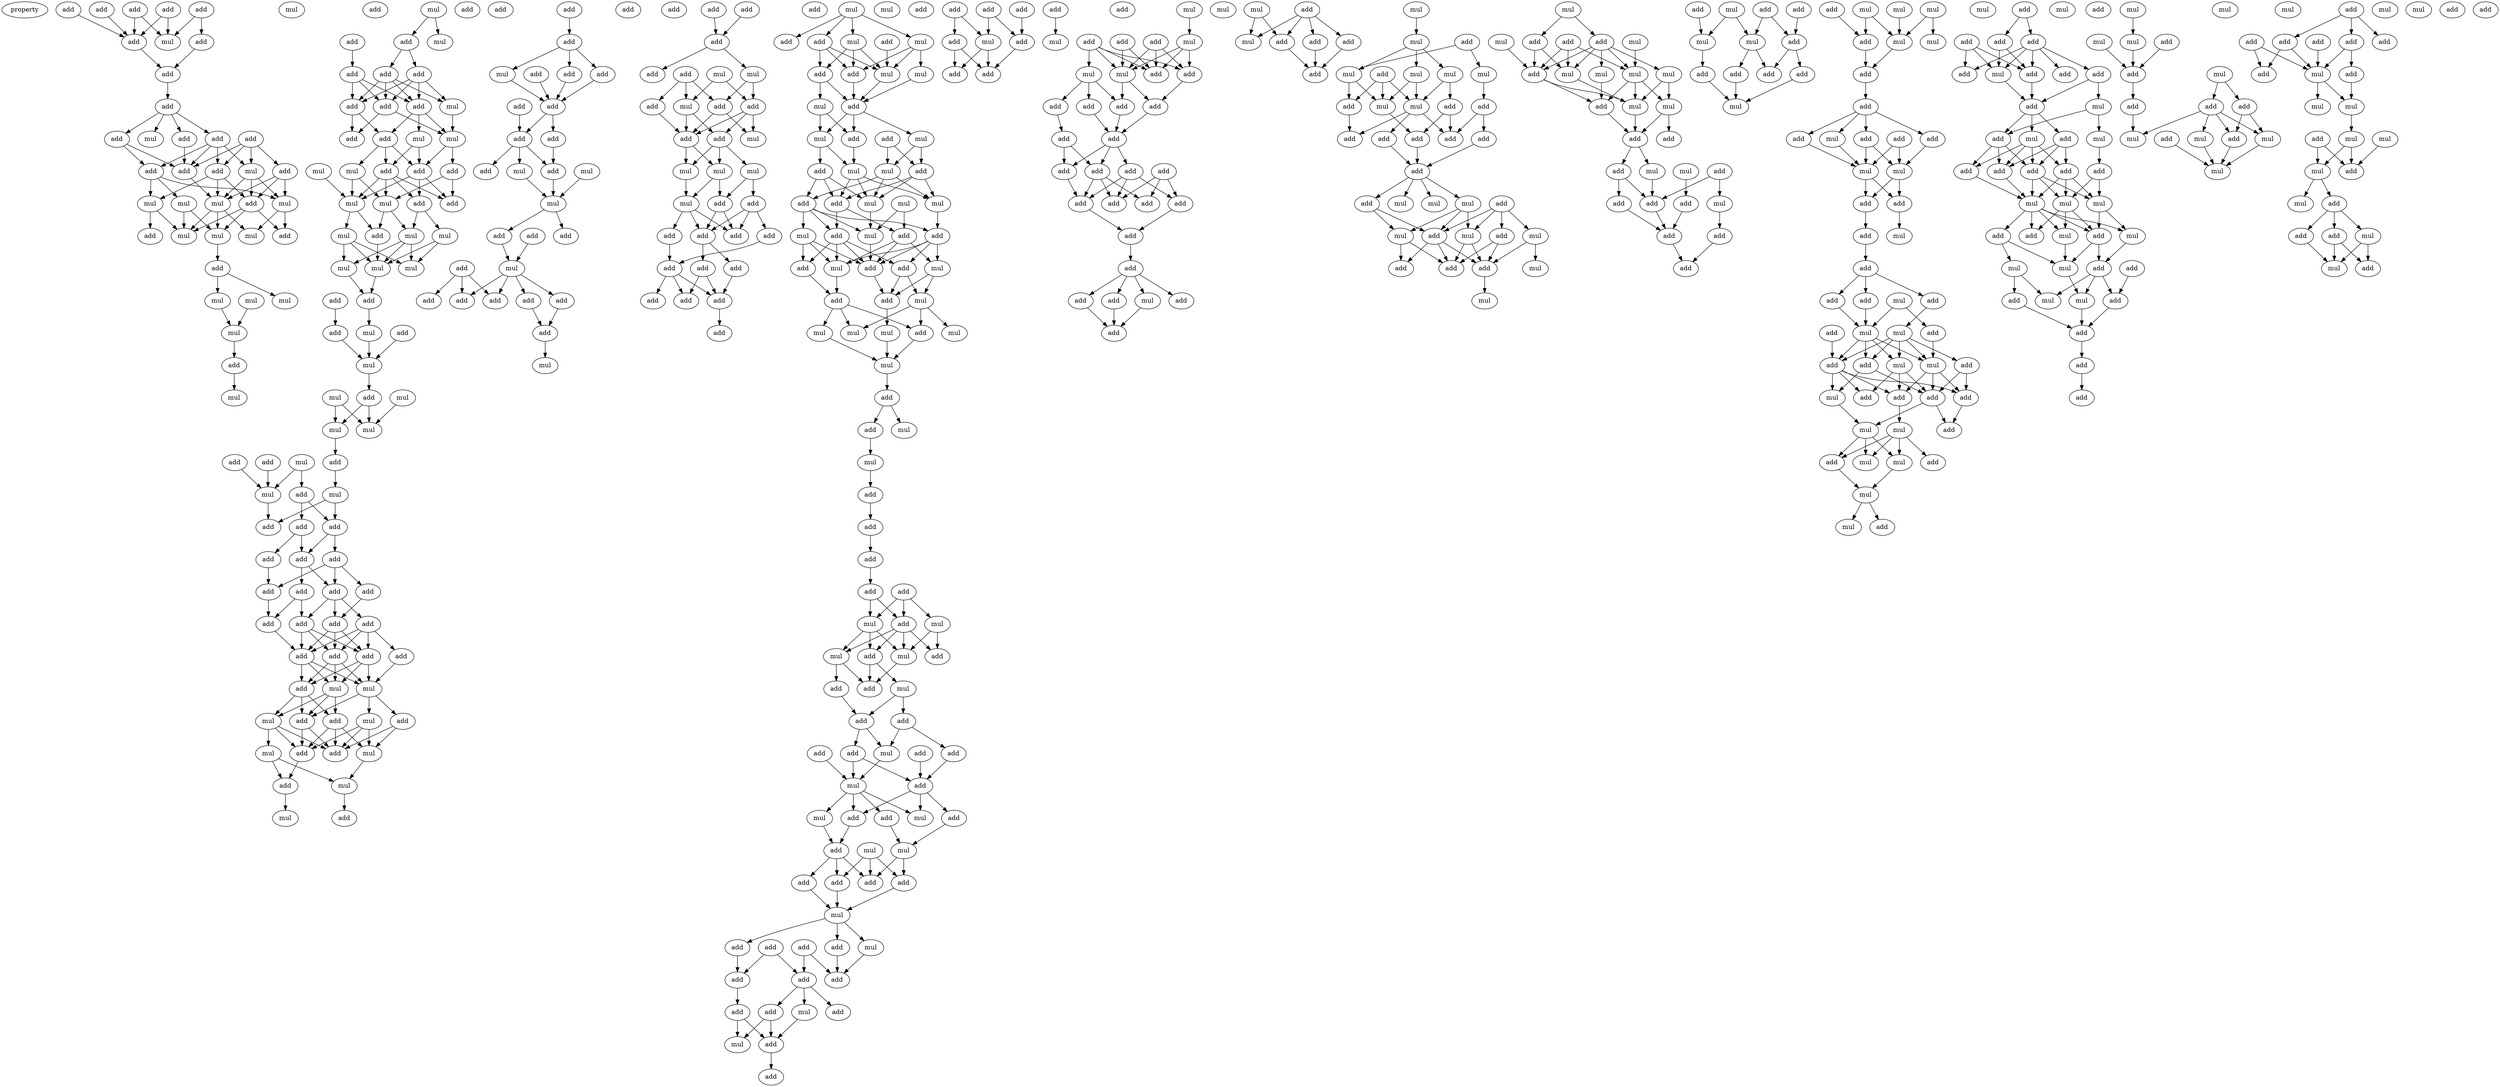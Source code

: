 digraph {
    node [fontcolor=black]
    property [mul=2,lf=1.8]
    0 [ label = add ];
    1 [ label = add ];
    2 [ label = add ];
    3 [ label = add ];
    4 [ label = add ];
    5 [ label = add ];
    6 [ label = mul ];
    7 [ label = add ];
    8 [ label = add ];
    9 [ label = add ];
    10 [ label = add ];
    11 [ label = add ];
    12 [ label = add ];
    13 [ label = mul ];
    14 [ label = add ];
    15 [ label = add ];
    16 [ label = add ];
    17 [ label = add ];
    18 [ label = add ];
    19 [ label = mul ];
    20 [ label = mul ];
    21 [ label = add ];
    22 [ label = mul ];
    23 [ label = mul ];
    24 [ label = mul ];
    25 [ label = add ];
    26 [ label = mul ];
    27 [ label = mul ];
    28 [ label = add ];
    29 [ label = mul ];
    30 [ label = add ];
    31 [ label = mul ];
    32 [ label = mul ];
    33 [ label = mul ];
    34 [ label = mul ];
    35 [ label = mul ];
    36 [ label = add ];
    37 [ label = add ];
    38 [ label = mul ];
    39 [ label = mul ];
    40 [ label = add ];
    41 [ label = mul ];
    42 [ label = add ];
    43 [ label = add ];
    44 [ label = add ];
    45 [ label = add ];
    46 [ label = add ];
    47 [ label = add ];
    48 [ label = mul ];
    49 [ label = add ];
    50 [ label = mul ];
    51 [ label = add ];
    52 [ label = mul ];
    53 [ label = add ];
    54 [ label = add ];
    55 [ label = add ];
    56 [ label = add ];
    57 [ label = mul ];
    58 [ label = mul ];
    59 [ label = mul ];
    60 [ label = add ];
    61 [ label = mul ];
    62 [ label = add ];
    63 [ label = mul ];
    64 [ label = mul ];
    65 [ label = mul ];
    66 [ label = add ];
    67 [ label = mul ];
    68 [ label = mul ];
    69 [ label = mul ];
    70 [ label = add ];
    71 [ label = add ];
    72 [ label = add ];
    73 [ label = mul ];
    74 [ label = add ];
    75 [ label = mul ];
    76 [ label = mul ];
    77 [ label = add ];
    78 [ label = mul ];
    79 [ label = mul ];
    80 [ label = mul ];
    81 [ label = add ];
    82 [ label = mul ];
    83 [ label = add ];
    84 [ label = add ];
    85 [ label = add ];
    86 [ label = mul ];
    87 [ label = mul ];
    88 [ label = add ];
    89 [ label = add ];
    90 [ label = add ];
    91 [ label = add ];
    92 [ label = add ];
    93 [ label = add ];
    94 [ label = add ];
    95 [ label = add ];
    96 [ label = add ];
    97 [ label = add ];
    98 [ label = add ];
    99 [ label = add ];
    100 [ label = add ];
    101 [ label = add ];
    102 [ label = add ];
    103 [ label = add ];
    104 [ label = add ];
    105 [ label = add ];
    106 [ label = add ];
    107 [ label = mul ];
    108 [ label = mul ];
    109 [ label = add ];
    110 [ label = add ];
    111 [ label = add ];
    112 [ label = mul ];
    113 [ label = add ];
    114 [ label = mul ];
    115 [ label = mul ];
    116 [ label = add ];
    117 [ label = mul ];
    118 [ label = add ];
    119 [ label = add ];
    120 [ label = mul ];
    121 [ label = add ];
    122 [ label = mul ];
    123 [ label = add ];
    124 [ label = add ];
    125 [ label = add ];
    126 [ label = mul ];
    127 [ label = add ];
    128 [ label = add ];
    129 [ label = add ];
    130 [ label = add ];
    131 [ label = add ];
    132 [ label = add ];
    133 [ label = add ];
    134 [ label = add ];
    135 [ label = add ];
    136 [ label = mul ];
    137 [ label = add ];
    138 [ label = mul ];
    139 [ label = mul ];
    140 [ label = add ];
    141 [ label = add ];
    142 [ label = add ];
    143 [ label = add ];
    144 [ label = mul ];
    145 [ label = add ];
    146 [ label = add ];
    147 [ label = add ];
    148 [ label = add ];
    149 [ label = add ];
    150 [ label = add ];
    151 [ label = add ];
    152 [ label = add ];
    153 [ label = add ];
    154 [ label = mul ];
    155 [ label = add ];
    156 [ label = add ];
    157 [ label = mul ];
    158 [ label = mul ];
    159 [ label = add ];
    160 [ label = add ];
    161 [ label = add ];
    162 [ label = add ];
    163 [ label = mul ];
    164 [ label = add ];
    165 [ label = add ];
    166 [ label = mul ];
    167 [ label = mul ];
    168 [ label = mul ];
    169 [ label = mul ];
    170 [ label = mul ];
    171 [ label = add ];
    172 [ label = add ];
    173 [ label = add ];
    174 [ label = add ];
    175 [ label = add ];
    176 [ label = add ];
    177 [ label = add ];
    178 [ label = add ];
    179 [ label = add ];
    180 [ label = add ];
    181 [ label = add ];
    182 [ label = add ];
    183 [ label = add ];
    184 [ label = add ];
    185 [ label = mul ];
    186 [ label = add ];
    187 [ label = add ];
    188 [ label = mul ];
    189 [ label = mul ];
    190 [ label = add ];
    191 [ label = add ];
    192 [ label = mul ];
    193 [ label = mul ];
    194 [ label = add ];
    195 [ label = mul ];
    196 [ label = add ];
    197 [ label = add ];
    198 [ label = mul ];
    199 [ label = add ];
    200 [ label = mul ];
    201 [ label = add ];
    202 [ label = add ];
    203 [ label = mul ];
    204 [ label = mul ];
    205 [ label = mul ];
    206 [ label = mul ];
    207 [ label = add ];
    208 [ label = add ];
    209 [ label = mul ];
    210 [ label = add ];
    211 [ label = add ];
    212 [ label = add ];
    213 [ label = mul ];
    214 [ label = mul ];
    215 [ label = add ];
    216 [ label = add ];
    217 [ label = add ];
    218 [ label = mul ];
    219 [ label = mul ];
    220 [ label = add ];
    221 [ label = add ];
    222 [ label = mul ];
    223 [ label = mul ];
    224 [ label = mul ];
    225 [ label = add ];
    226 [ label = mul ];
    227 [ label = mul ];
    228 [ label = mul ];
    229 [ label = add ];
    230 [ label = mul ];
    231 [ label = add ];
    232 [ label = mul ];
    233 [ label = mul ];
    234 [ label = add ];
    235 [ label = add ];
    236 [ label = add ];
    237 [ label = add ];
    238 [ label = add ];
    239 [ label = add ];
    240 [ label = add ];
    241 [ label = mul ];
    242 [ label = mul ];
    243 [ label = mul ];
    244 [ label = add ];
    245 [ label = add ];
    246 [ label = mul ];
    247 [ label = add ];
    248 [ label = add ];
    249 [ label = mul ];
    250 [ label = add ];
    251 [ label = add ];
    252 [ label = add ];
    253 [ label = add ];
    254 [ label = add ];
    255 [ label = mul ];
    256 [ label = add ];
    257 [ label = mul ];
    258 [ label = add ];
    259 [ label = add ];
    260 [ label = add ];
    261 [ label = mul ];
    262 [ label = mul ];
    263 [ label = add ];
    264 [ label = add ];
    265 [ label = mul ];
    266 [ label = mul ];
    267 [ label = add ];
    268 [ label = add ];
    269 [ label = add ];
    270 [ label = add ];
    271 [ label = mul ];
    272 [ label = add ];
    273 [ label = mul ];
    274 [ label = add ];
    275 [ label = add ];
    276 [ label = add ];
    277 [ label = add ];
    278 [ label = add ];
    279 [ label = add ];
    280 [ label = add ];
    281 [ label = add ];
    282 [ label = add ];
    283 [ label = mul ];
    284 [ label = mul ];
    285 [ label = add ];
    286 [ label = add ];
    287 [ label = add ];
    288 [ label = add ];
    289 [ label = add ];
    290 [ label = mul ];
    291 [ label = add ];
    292 [ label = add ];
    293 [ label = add ];
    294 [ label = add ];
    295 [ label = add ];
    296 [ label = mul ];
    297 [ label = add ];
    298 [ label = mul ];
    299 [ label = add ];
    300 [ label = add ];
    301 [ label = mul ];
    302 [ label = add ];
    303 [ label = add ];
    304 [ label = mul ];
    305 [ label = add ];
    306 [ label = mul ];
    307 [ label = add ];
    308 [ label = add ];
    309 [ label = add ];
    310 [ label = add ];
    311 [ label = add ];
    312 [ label = add ];
    313 [ label = add ];
    314 [ label = add ];
    315 [ label = add ];
    316 [ label = add ];
    317 [ label = add ];
    318 [ label = add ];
    319 [ label = add ];
    320 [ label = add ];
    321 [ label = add ];
    322 [ label = add ];
    323 [ label = add ];
    324 [ label = add ];
    325 [ label = mul ];
    326 [ label = add ];
    327 [ label = add ];
    328 [ label = mul ];
    329 [ label = mul ];
    330 [ label = add ];
    331 [ label = mul ];
    332 [ label = add ];
    333 [ label = add ];
    334 [ label = add ];
    335 [ label = add ];
    336 [ label = mul ];
    337 [ label = add ];
    338 [ label = mul ];
    339 [ label = add ];
    340 [ label = mul ];
    341 [ label = mul ];
    342 [ label = mul ];
    343 [ label = mul ];
    344 [ label = add ];
    345 [ label = add ];
    346 [ label = mul ];
    347 [ label = add ];
    348 [ label = mul ];
    349 [ label = add ];
    350 [ label = add ];
    351 [ label = add ];
    352 [ label = add ];
    353 [ label = add ];
    354 [ label = add ];
    355 [ label = mul ];
    356 [ label = add ];
    357 [ label = add ];
    358 [ label = mul ];
    359 [ label = mul ];
    360 [ label = mul ];
    361 [ label = add ];
    362 [ label = mul ];
    363 [ label = add ];
    364 [ label = mul ];
    365 [ label = mul ];
    366 [ label = add ];
    367 [ label = add ];
    368 [ label = add ];
    369 [ label = mul ];
    370 [ label = mul ];
    371 [ label = mul ];
    372 [ label = add ];
    373 [ label = add ];
    374 [ label = add ];
    375 [ label = mul ];
    376 [ label = mul ];
    377 [ label = mul ];
    378 [ label = mul ];
    379 [ label = add ];
    380 [ label = mul ];
    381 [ label = mul ];
    382 [ label = add ];
    383 [ label = mul ];
    384 [ label = add ];
    385 [ label = add ];
    386 [ label = add ];
    387 [ label = add ];
    388 [ label = mul ];
    389 [ label = mul ];
    390 [ label = add ];
    391 [ label = mul ];
    392 [ label = add ];
    393 [ label = add ];
    394 [ label = add ];
    395 [ label = add ];
    396 [ label = mul ];
    397 [ label = add ];
    398 [ label = add ];
    399 [ label = add ];
    400 [ label = add ];
    401 [ label = mul ];
    402 [ label = add ];
    403 [ label = mul ];
    404 [ label = add ];
    405 [ label = add ];
    406 [ label = add ];
    407 [ label = add ];
    408 [ label = mul ];
    409 [ label = mul ];
    410 [ label = mul ];
    411 [ label = mul ];
    412 [ label = add ];
    413 [ label = mul ];
    414 [ label = add ];
    415 [ label = mul ];
    416 [ label = add ];
    417 [ label = add ];
    418 [ label = add ];
    419 [ label = add ];
    420 [ label = add ];
    421 [ label = mul ];
    422 [ label = add ];
    423 [ label = mul ];
    424 [ label = mul ];
    425 [ label = add ];
    426 [ label = add ];
    427 [ label = mul ];
    428 [ label = add ];
    429 [ label = mul ];
    430 [ label = add ];
    431 [ label = add ];
    432 [ label = add ];
    433 [ label = mul ];
    434 [ label = add ];
    435 [ label = add ];
    436 [ label = mul ];
    437 [ label = mul ];
    438 [ label = add ];
    439 [ label = add ];
    440 [ label = add ];
    441 [ label = mul ];
    442 [ label = mul ];
    443 [ label = add ];
    444 [ label = add ];
    445 [ label = add ];
    446 [ label = add ];
    447 [ label = mul ];
    448 [ label = add ];
    449 [ label = mul ];
    450 [ label = add ];
    451 [ label = mul ];
    452 [ label = add ];
    453 [ label = mul ];
    454 [ label = add ];
    455 [ label = mul ];
    456 [ label = mul ];
    457 [ label = mul ];
    458 [ label = add ];
    459 [ label = add ];
    460 [ label = add ];
    461 [ label = add ];
    462 [ label = add ];
    463 [ label = add ];
    464 [ label = mul ];
    465 [ label = add ];
    466 [ label = add ];
    467 [ label = add ];
    468 [ label = add ];
    469 [ label = mul ];
    470 [ label = mul ];
    471 [ label = mul ];
    472 [ label = add ];
    473 [ label = mul ];
    474 [ label = add ];
    475 [ label = add ];
    476 [ label = add ];
    477 [ label = add ];
    478 [ label = add ];
    479 [ label = add ];
    480 [ label = mul ];
    481 [ label = mul ];
    482 [ label = mul ];
    483 [ label = add ];
    484 [ label = add ];
    485 [ label = mul ];
    486 [ label = mul ];
    487 [ label = add ];
    488 [ label = add ];
    489 [ label = mul ];
    490 [ label = mul ];
    491 [ label = add ];
    492 [ label = mul ];
    493 [ label = add ];
    494 [ label = add ];
    495 [ label = mul ];
    496 [ label = add ];
    497 [ label = add ];
    498 [ label = add ];
    499 [ label = add ];
    500 [ label = mul ];
    501 [ label = mul ];
    502 [ label = mul ];
    503 [ label = add ];
    504 [ label = add ];
    505 [ label = mul ];
    506 [ label = add ];
    507 [ label = add ];
    508 [ label = add ];
    509 [ label = mul ];
    510 [ label = mul ];
    511 [ label = add ];
    512 [ label = mul ];
    513 [ label = add ];
    514 [ label = mul ];
    515 [ label = mul ];
    516 [ label = mul ];
    517 [ label = add ];
    518 [ label = add ];
    519 [ label = add ];
    520 [ label = add ];
    521 [ label = add ];
    522 [ label = add ];
    523 [ label = mul ];
    524 [ label = add ];
    525 [ label = add ];
    526 [ label = mul ];
    527 [ label = mul ];
    528 [ label = mul ];
    529 [ label = mul ];
    530 [ label = mul ];
    531 [ label = add ];
    532 [ label = mul ];
    533 [ label = mul ];
    534 [ label = add ];
    535 [ label = mul ];
    536 [ label = add ];
    537 [ label = add ];
    538 [ label = mul ];
    539 [ label = add ];
    540 [ label = add ];
    541 [ label = add ];
    542 [ label = mul ];
    543 [ label = add ];
    0 -> 5 [ name = 0 ];
    0 -> 6 [ name = 1 ];
    1 -> 5 [ name = 2 ];
    2 -> 5 [ name = 3 ];
    3 -> 6 [ name = 4 ];
    3 -> 7 [ name = 5 ];
    4 -> 5 [ name = 6 ];
    4 -> 6 [ name = 7 ];
    5 -> 8 [ name = 8 ];
    7 -> 8 [ name = 9 ];
    8 -> 9 [ name = 10 ];
    9 -> 10 [ name = 11 ];
    9 -> 11 [ name = 12 ];
    9 -> 12 [ name = 13 ];
    9 -> 13 [ name = 14 ];
    10 -> 15 [ name = 15 ];
    10 -> 16 [ name = 16 ];
    10 -> 17 [ name = 17 ];
    10 -> 19 [ name = 18 ];
    11 -> 15 [ name = 19 ];
    12 -> 15 [ name = 20 ];
    12 -> 17 [ name = 21 ];
    14 -> 15 [ name = 22 ];
    14 -> 16 [ name = 23 ];
    14 -> 18 [ name = 24 ];
    14 -> 19 [ name = 25 ];
    15 -> 20 [ name = 26 ];
    16 -> 20 [ name = 27 ];
    16 -> 21 [ name = 28 ];
    16 -> 23 [ name = 29 ];
    17 -> 22 [ name = 30 ];
    17 -> 23 [ name = 31 ];
    17 -> 24 [ name = 32 ];
    18 -> 20 [ name = 33 ];
    18 -> 21 [ name = 34 ];
    18 -> 22 [ name = 35 ];
    19 -> 20 [ name = 36 ];
    19 -> 21 [ name = 37 ];
    19 -> 22 [ name = 38 ];
    20 -> 26 [ name = 39 ];
    20 -> 27 [ name = 40 ];
    20 -> 29 [ name = 41 ];
    21 -> 25 [ name = 42 ];
    21 -> 26 [ name = 43 ];
    21 -> 29 [ name = 44 ];
    22 -> 25 [ name = 45 ];
    22 -> 27 [ name = 46 ];
    23 -> 28 [ name = 47 ];
    23 -> 29 [ name = 48 ];
    24 -> 26 [ name = 49 ];
    24 -> 29 [ name = 50 ];
    26 -> 30 [ name = 51 ];
    30 -> 31 [ name = 52 ];
    30 -> 34 [ name = 53 ];
    32 -> 35 [ name = 54 ];
    34 -> 35 [ name = 55 ];
    35 -> 36 [ name = 56 ];
    36 -> 38 [ name = 57 ];
    39 -> 40 [ name = 58 ];
    39 -> 41 [ name = 59 ];
    40 -> 43 [ name = 60 ];
    40 -> 44 [ name = 61 ];
    42 -> 45 [ name = 62 ];
    43 -> 46 [ name = 63 ];
    43 -> 47 [ name = 64 ];
    43 -> 48 [ name = 65 ];
    43 -> 49 [ name = 66 ];
    44 -> 46 [ name = 67 ];
    44 -> 47 [ name = 68 ];
    44 -> 48 [ name = 69 ];
    44 -> 49 [ name = 70 ];
    45 -> 46 [ name = 71 ];
    45 -> 47 [ name = 72 ];
    45 -> 49 [ name = 73 ];
    46 -> 51 [ name = 74 ];
    46 -> 52 [ name = 75 ];
    47 -> 51 [ name = 76 ];
    47 -> 53 [ name = 77 ];
    48 -> 52 [ name = 78 ];
    49 -> 50 [ name = 79 ];
    49 -> 52 [ name = 80 ];
    49 -> 53 [ name = 81 ];
    50 -> 55 [ name = 82 ];
    50 -> 56 [ name = 83 ];
    52 -> 54 [ name = 84 ];
    52 -> 55 [ name = 85 ];
    53 -> 55 [ name = 86 ];
    53 -> 56 [ name = 87 ];
    53 -> 58 [ name = 88 ];
    54 -> 60 [ name = 89 ];
    54 -> 61 [ name = 90 ];
    55 -> 59 [ name = 91 ];
    55 -> 60 [ name = 92 ];
    55 -> 62 [ name = 93 ];
    56 -> 59 [ name = 94 ];
    56 -> 60 [ name = 95 ];
    56 -> 61 [ name = 96 ];
    56 -> 62 [ name = 97 ];
    57 -> 59 [ name = 98 ];
    58 -> 59 [ name = 99 ];
    58 -> 61 [ name = 100 ];
    59 -> 65 [ name = 101 ];
    59 -> 66 [ name = 102 ];
    61 -> 64 [ name = 103 ];
    61 -> 66 [ name = 104 ];
    62 -> 63 [ name = 105 ];
    62 -> 64 [ name = 106 ];
    63 -> 67 [ name = 107 ];
    63 -> 68 [ name = 108 ];
    64 -> 67 [ name = 109 ];
    64 -> 68 [ name = 110 ];
    64 -> 69 [ name = 111 ];
    65 -> 67 [ name = 112 ];
    65 -> 68 [ name = 113 ];
    65 -> 69 [ name = 114 ];
    66 -> 68 [ name = 115 ];
    68 -> 71 [ name = 116 ];
    69 -> 71 [ name = 117 ];
    70 -> 72 [ name = 118 ];
    71 -> 73 [ name = 119 ];
    72 -> 75 [ name = 120 ];
    73 -> 75 [ name = 121 ];
    74 -> 75 [ name = 122 ];
    75 -> 77 [ name = 123 ];
    76 -> 80 [ name = 124 ];
    77 -> 79 [ name = 125 ];
    77 -> 80 [ name = 126 ];
    78 -> 79 [ name = 127 ];
    78 -> 80 [ name = 128 ];
    79 -> 81 [ name = 129 ];
    81 -> 86 [ name = 130 ];
    82 -> 85 [ name = 131 ];
    82 -> 87 [ name = 132 ];
    83 -> 87 [ name = 133 ];
    84 -> 87 [ name = 134 ];
    85 -> 88 [ name = 135 ];
    85 -> 90 [ name = 136 ];
    86 -> 89 [ name = 137 ];
    86 -> 90 [ name = 138 ];
    87 -> 89 [ name = 139 ];
    88 -> 91 [ name = 140 ];
    88 -> 93 [ name = 141 ];
    90 -> 92 [ name = 142 ];
    90 -> 93 [ name = 143 ];
    91 -> 98 [ name = 144 ];
    92 -> 94 [ name = 145 ];
    92 -> 97 [ name = 146 ];
    92 -> 98 [ name = 147 ];
    93 -> 94 [ name = 148 ];
    93 -> 96 [ name = 149 ];
    94 -> 99 [ name = 150 ];
    94 -> 100 [ name = 151 ];
    94 -> 102 [ name = 152 ];
    96 -> 99 [ name = 153 ];
    96 -> 101 [ name = 154 ];
    97 -> 100 [ name = 155 ];
    98 -> 101 [ name = 156 ];
    99 -> 103 [ name = 157 ];
    99 -> 105 [ name = 158 ];
    99 -> 106 [ name = 159 ];
    100 -> 103 [ name = 160 ];
    100 -> 105 [ name = 161 ];
    100 -> 106 [ name = 162 ];
    101 -> 105 [ name = 163 ];
    102 -> 103 [ name = 164 ];
    102 -> 104 [ name = 165 ];
    102 -> 105 [ name = 166 ];
    102 -> 106 [ name = 167 ];
    103 -> 107 [ name = 168 ];
    103 -> 108 [ name = 169 ];
    103 -> 109 [ name = 170 ];
    104 -> 108 [ name = 171 ];
    105 -> 107 [ name = 172 ];
    105 -> 108 [ name = 173 ];
    105 -> 109 [ name = 174 ];
    106 -> 107 [ name = 175 ];
    106 -> 108 [ name = 176 ];
    106 -> 109 [ name = 177 ];
    107 -> 111 [ name = 178 ];
    107 -> 112 [ name = 179 ];
    107 -> 113 [ name = 180 ];
    108 -> 110 [ name = 181 ];
    108 -> 111 [ name = 182 ];
    108 -> 114 [ name = 183 ];
    109 -> 111 [ name = 184 ];
    109 -> 112 [ name = 185 ];
    109 -> 113 [ name = 186 ];
    110 -> 117 [ name = 187 ];
    110 -> 118 [ name = 188 ];
    111 -> 116 [ name = 189 ];
    111 -> 118 [ name = 190 ];
    112 -> 115 [ name = 191 ];
    112 -> 116 [ name = 192 ];
    112 -> 118 [ name = 193 ];
    113 -> 116 [ name = 194 ];
    113 -> 117 [ name = 195 ];
    113 -> 118 [ name = 196 ];
    114 -> 116 [ name = 197 ];
    114 -> 117 [ name = 198 ];
    114 -> 118 [ name = 199 ];
    115 -> 119 [ name = 200 ];
    115 -> 120 [ name = 201 ];
    116 -> 119 [ name = 202 ];
    117 -> 120 [ name = 203 ];
    119 -> 122 [ name = 204 ];
    120 -> 121 [ name = 205 ];
    124 -> 125 [ name = 206 ];
    125 -> 126 [ name = 207 ];
    125 -> 129 [ name = 208 ];
    125 -> 130 [ name = 209 ];
    126 -> 131 [ name = 210 ];
    127 -> 131 [ name = 211 ];
    129 -> 131 [ name = 212 ];
    130 -> 131 [ name = 213 ];
    131 -> 133 [ name = 214 ];
    131 -> 134 [ name = 215 ];
    132 -> 133 [ name = 216 ];
    133 -> 135 [ name = 217 ];
    133 -> 136 [ name = 218 ];
    133 -> 137 [ name = 219 ];
    134 -> 137 [ name = 220 ];
    136 -> 139 [ name = 221 ];
    137 -> 139 [ name = 222 ];
    138 -> 139 [ name = 223 ];
    139 -> 140 [ name = 224 ];
    139 -> 142 [ name = 225 ];
    140 -> 144 [ name = 226 ];
    141 -> 144 [ name = 227 ];
    143 -> 145 [ name = 228 ];
    143 -> 147 [ name = 229 ];
    143 -> 149 [ name = 230 ];
    144 -> 145 [ name = 231 ];
    144 -> 146 [ name = 232 ];
    144 -> 147 [ name = 233 ];
    144 -> 148 [ name = 234 ];
    146 -> 150 [ name = 235 ];
    148 -> 150 [ name = 236 ];
    150 -> 154 [ name = 237 ];
    152 -> 155 [ name = 238 ];
    153 -> 155 [ name = 239 ];
    155 -> 156 [ name = 240 ];
    155 -> 158 [ name = 241 ];
    157 -> 161 [ name = 242 ];
    157 -> 163 [ name = 243 ];
    158 -> 161 [ name = 244 ];
    158 -> 162 [ name = 245 ];
    159 -> 160 [ name = 246 ];
    159 -> 162 [ name = 247 ];
    159 -> 163 [ name = 248 ];
    160 -> 165 [ name = 249 ];
    161 -> 164 [ name = 250 ];
    161 -> 165 [ name = 251 ];
    161 -> 166 [ name = 252 ];
    162 -> 165 [ name = 253 ];
    162 -> 166 [ name = 254 ];
    163 -> 164 [ name = 255 ];
    163 -> 165 [ name = 256 ];
    164 -> 167 [ name = 257 ];
    164 -> 168 [ name = 258 ];
    164 -> 169 [ name = 259 ];
    165 -> 168 [ name = 260 ];
    165 -> 169 [ name = 261 ];
    167 -> 171 [ name = 262 ];
    167 -> 172 [ name = 263 ];
    168 -> 170 [ name = 264 ];
    169 -> 170 [ name = 265 ];
    169 -> 172 [ name = 266 ];
    170 -> 173 [ name = 267 ];
    170 -> 174 [ name = 268 ];
    170 -> 176 [ name = 269 ];
    171 -> 173 [ name = 270 ];
    171 -> 174 [ name = 271 ];
    171 -> 175 [ name = 272 ];
    172 -> 173 [ name = 273 ];
    172 -> 174 [ name = 274 ];
    173 -> 177 [ name = 275 ];
    173 -> 179 [ name = 276 ];
    175 -> 178 [ name = 277 ];
    176 -> 178 [ name = 278 ];
    177 -> 182 [ name = 279 ];
    178 -> 181 [ name = 280 ];
    178 -> 182 [ name = 281 ];
    178 -> 183 [ name = 282 ];
    179 -> 182 [ name = 283 ];
    179 -> 183 [ name = 284 ];
    182 -> 184 [ name = 285 ];
    185 -> 186 [ name = 286 ];
    185 -> 188 [ name = 287 ];
    185 -> 189 [ name = 288 ];
    185 -> 190 [ name = 289 ];
    186 -> 191 [ name = 290 ];
    186 -> 192 [ name = 291 ];
    186 -> 194 [ name = 292 ];
    187 -> 192 [ name = 293 ];
    188 -> 192 [ name = 294 ];
    188 -> 193 [ name = 295 ];
    188 -> 194 [ name = 296 ];
    189 -> 191 [ name = 297 ];
    189 -> 192 [ name = 298 ];
    189 -> 194 [ name = 299 ];
    191 -> 195 [ name = 300 ];
    191 -> 196 [ name = 301 ];
    192 -> 196 [ name = 302 ];
    193 -> 196 [ name = 303 ];
    194 -> 196 [ name = 304 ];
    195 -> 199 [ name = 305 ];
    195 -> 200 [ name = 306 ];
    196 -> 198 [ name = 307 ];
    196 -> 199 [ name = 308 ];
    196 -> 200 [ name = 309 ];
    197 -> 202 [ name = 310 ];
    197 -> 203 [ name = 311 ];
    198 -> 202 [ name = 312 ];
    198 -> 203 [ name = 313 ];
    199 -> 204 [ name = 314 ];
    200 -> 201 [ name = 315 ];
    200 -> 204 [ name = 316 ];
    201 -> 207 [ name = 317 ];
    201 -> 208 [ name = 318 ];
    201 -> 209 [ name = 319 ];
    202 -> 206 [ name = 320 ];
    202 -> 208 [ name = 321 ];
    202 -> 209 [ name = 322 ];
    203 -> 206 [ name = 323 ];
    203 -> 207 [ name = 324 ];
    203 -> 209 [ name = 325 ];
    204 -> 206 [ name = 326 ];
    204 -> 208 [ name = 327 ];
    204 -> 209 [ name = 328 ];
    205 -> 212 [ name = 329 ];
    205 -> 214 [ name = 330 ];
    206 -> 210 [ name = 331 ];
    207 -> 210 [ name = 332 ];
    207 -> 211 [ name = 333 ];
    207 -> 213 [ name = 334 ];
    207 -> 214 [ name = 335 ];
    208 -> 211 [ name = 336 ];
    208 -> 212 [ name = 337 ];
    209 -> 214 [ name = 338 ];
    210 -> 215 [ name = 339 ];
    210 -> 217 [ name = 340 ];
    210 -> 218 [ name = 341 ];
    210 -> 219 [ name = 342 ];
    211 -> 215 [ name = 343 ];
    211 -> 216 [ name = 344 ];
    211 -> 217 [ name = 345 ];
    211 -> 219 [ name = 346 ];
    212 -> 215 [ name = 347 ];
    212 -> 218 [ name = 348 ];
    212 -> 219 [ name = 349 ];
    213 -> 215 [ name = 350 ];
    213 -> 216 [ name = 351 ];
    213 -> 219 [ name = 352 ];
    214 -> 215 [ name = 353 ];
    215 -> 221 [ name = 354 ];
    216 -> 220 [ name = 355 ];
    217 -> 221 [ name = 356 ];
    217 -> 222 [ name = 357 ];
    218 -> 221 [ name = 358 ];
    218 -> 222 [ name = 359 ];
    219 -> 220 [ name = 360 ];
    220 -> 225 [ name = 361 ];
    220 -> 226 [ name = 362 ];
    220 -> 227 [ name = 363 ];
    221 -> 223 [ name = 364 ];
    222 -> 224 [ name = 365 ];
    222 -> 225 [ name = 366 ];
    222 -> 226 [ name = 367 ];
    223 -> 228 [ name = 368 ];
    225 -> 228 [ name = 369 ];
    227 -> 228 [ name = 370 ];
    228 -> 229 [ name = 371 ];
    229 -> 231 [ name = 372 ];
    229 -> 232 [ name = 373 ];
    231 -> 233 [ name = 374 ];
    233 -> 234 [ name = 375 ];
    234 -> 235 [ name = 376 ];
    235 -> 237 [ name = 377 ];
    237 -> 238 [ name = 378 ];
    238 -> 240 [ name = 379 ];
    238 -> 242 [ name = 380 ];
    239 -> 240 [ name = 381 ];
    239 -> 241 [ name = 382 ];
    239 -> 242 [ name = 383 ];
    240 -> 243 [ name = 384 ];
    240 -> 244 [ name = 385 ];
    240 -> 245 [ name = 386 ];
    240 -> 246 [ name = 387 ];
    241 -> 245 [ name = 388 ];
    241 -> 246 [ name = 389 ];
    242 -> 243 [ name = 390 ];
    242 -> 244 [ name = 391 ];
    242 -> 246 [ name = 392 ];
    243 -> 247 [ name = 393 ];
    243 -> 248 [ name = 394 ];
    244 -> 247 [ name = 395 ];
    244 -> 249 [ name = 396 ];
    246 -> 247 [ name = 397 ];
    248 -> 251 [ name = 398 ];
    249 -> 250 [ name = 399 ];
    249 -> 251 [ name = 400 ];
    250 -> 252 [ name = 401 ];
    250 -> 255 [ name = 402 ];
    251 -> 253 [ name = 403 ];
    251 -> 255 [ name = 404 ];
    252 -> 258 [ name = 405 ];
    253 -> 257 [ name = 406 ];
    253 -> 258 [ name = 407 ];
    254 -> 258 [ name = 408 ];
    255 -> 257 [ name = 409 ];
    256 -> 257 [ name = 410 ];
    257 -> 260 [ name = 411 ];
    257 -> 261 [ name = 412 ];
    257 -> 262 [ name = 413 ];
    257 -> 263 [ name = 414 ];
    258 -> 259 [ name = 415 ];
    258 -> 260 [ name = 416 ];
    258 -> 261 [ name = 417 ];
    259 -> 266 [ name = 418 ];
    260 -> 264 [ name = 419 ];
    262 -> 264 [ name = 420 ];
    263 -> 266 [ name = 421 ];
    264 -> 268 [ name = 422 ];
    264 -> 269 [ name = 423 ];
    264 -> 270 [ name = 424 ];
    265 -> 267 [ name = 425 ];
    265 -> 269 [ name = 426 ];
    265 -> 270 [ name = 427 ];
    266 -> 267 [ name = 428 ];
    266 -> 269 [ name = 429 ];
    267 -> 271 [ name = 430 ];
    268 -> 271 [ name = 431 ];
    270 -> 271 [ name = 432 ];
    271 -> 273 [ name = 433 ];
    271 -> 274 [ name = 434 ];
    271 -> 275 [ name = 435 ];
    272 -> 277 [ name = 436 ];
    272 -> 279 [ name = 437 ];
    273 -> 279 [ name = 438 ];
    274 -> 278 [ name = 439 ];
    275 -> 279 [ name = 440 ];
    276 -> 277 [ name = 441 ];
    276 -> 278 [ name = 442 ];
    277 -> 281 [ name = 443 ];
    277 -> 282 [ name = 444 ];
    277 -> 283 [ name = 445 ];
    278 -> 280 [ name = 446 ];
    280 -> 284 [ name = 447 ];
    280 -> 285 [ name = 448 ];
    281 -> 284 [ name = 449 ];
    281 -> 285 [ name = 450 ];
    283 -> 285 [ name = 451 ];
    285 -> 286 [ name = 452 ];
    287 -> 290 [ name = 453 ];
    287 -> 293 [ name = 454 ];
    288 -> 290 [ name = 455 ];
    288 -> 291 [ name = 456 ];
    289 -> 291 [ name = 457 ];
    290 -> 294 [ name = 458 ];
    290 -> 297 [ name = 459 ];
    291 -> 294 [ name = 460 ];
    292 -> 296 [ name = 461 ];
    293 -> 294 [ name = 462 ];
    293 -> 297 [ name = 463 ];
    298 -> 301 [ name = 464 ];
    299 -> 303 [ name = 465 ];
    299 -> 304 [ name = 466 ];
    299 -> 305 [ name = 467 ];
    299 -> 306 [ name = 468 ];
    300 -> 303 [ name = 469 ];
    300 -> 306 [ name = 470 ];
    301 -> 303 [ name = 471 ];
    301 -> 305 [ name = 472 ];
    301 -> 306 [ name = 473 ];
    302 -> 303 [ name = 474 ];
    302 -> 305 [ name = 475 ];
    302 -> 306 [ name = 476 ];
    304 -> 308 [ name = 477 ];
    304 -> 309 [ name = 478 ];
    304 -> 310 [ name = 479 ];
    305 -> 307 [ name = 480 ];
    306 -> 307 [ name = 481 ];
    306 -> 310 [ name = 482 ];
    307 -> 311 [ name = 483 ];
    308 -> 311 [ name = 484 ];
    309 -> 312 [ name = 485 ];
    310 -> 311 [ name = 486 ];
    311 -> 313 [ name = 487 ];
    311 -> 314 [ name = 488 ];
    311 -> 315 [ name = 489 ];
    312 -> 314 [ name = 490 ];
    312 -> 315 [ name = 491 ];
    313 -> 317 [ name = 492 ];
    313 -> 318 [ name = 493 ];
    313 -> 320 [ name = 494 ];
    314 -> 318 [ name = 495 ];
    314 -> 319 [ name = 496 ];
    314 -> 320 [ name = 497 ];
    315 -> 318 [ name = 498 ];
    316 -> 317 [ name = 499 ];
    316 -> 319 [ name = 500 ];
    316 -> 320 [ name = 501 ];
    317 -> 321 [ name = 502 ];
    318 -> 321 [ name = 503 ];
    321 -> 322 [ name = 504 ];
    322 -> 323 [ name = 505 ];
    322 -> 324 [ name = 506 ];
    322 -> 325 [ name = 507 ];
    322 -> 326 [ name = 508 ];
    323 -> 327 [ name = 509 ];
    324 -> 327 [ name = 510 ];
    325 -> 327 [ name = 511 ];
    329 -> 331 [ name = 512 ];
    329 -> 334 [ name = 513 ];
    330 -> 331 [ name = 514 ];
    330 -> 332 [ name = 515 ];
    330 -> 333 [ name = 516 ];
    330 -> 334 [ name = 517 ];
    332 -> 335 [ name = 518 ];
    333 -> 335 [ name = 519 ];
    334 -> 335 [ name = 520 ];
    336 -> 338 [ name = 521 ];
    337 -> 341 [ name = 522 ];
    337 -> 343 [ name = 523 ];
    338 -> 340 [ name = 524 ];
    338 -> 341 [ name = 525 ];
    338 -> 342 [ name = 526 ];
    339 -> 344 [ name = 527 ];
    339 -> 346 [ name = 528 ];
    339 -> 348 [ name = 529 ];
    340 -> 345 [ name = 530 ];
    340 -> 348 [ name = 531 ];
    341 -> 344 [ name = 532 ];
    341 -> 346 [ name = 533 ];
    342 -> 346 [ name = 534 ];
    342 -> 348 [ name = 535 ];
    343 -> 347 [ name = 536 ];
    344 -> 349 [ name = 537 ];
    345 -> 352 [ name = 538 ];
    345 -> 353 [ name = 539 ];
    346 -> 353 [ name = 540 ];
    347 -> 351 [ name = 541 ];
    347 -> 352 [ name = 542 ];
    348 -> 349 [ name = 543 ];
    348 -> 350 [ name = 544 ];
    348 -> 352 [ name = 545 ];
    350 -> 354 [ name = 546 ];
    351 -> 354 [ name = 547 ];
    353 -> 354 [ name = 548 ];
    354 -> 355 [ name = 549 ];
    354 -> 356 [ name = 550 ];
    354 -> 358 [ name = 551 ];
    354 -> 359 [ name = 552 ];
    356 -> 361 [ name = 553 ];
    356 -> 364 [ name = 554 ];
    357 -> 360 [ name = 555 ];
    357 -> 361 [ name = 556 ];
    357 -> 362 [ name = 557 ];
    357 -> 363 [ name = 558 ];
    358 -> 360 [ name = 559 ];
    358 -> 361 [ name = 560 ];
    358 -> 364 [ name = 561 ];
    360 -> 367 [ name = 562 ];
    360 -> 368 [ name = 563 ];
    361 -> 366 [ name = 564 ];
    361 -> 367 [ name = 565 ];
    361 -> 368 [ name = 566 ];
    362 -> 365 [ name = 567 ];
    362 -> 368 [ name = 568 ];
    363 -> 367 [ name = 569 ];
    363 -> 368 [ name = 570 ];
    364 -> 366 [ name = 571 ];
    364 -> 367 [ name = 572 ];
    368 -> 369 [ name = 573 ];
    370 -> 372 [ name = 574 ];
    370 -> 373 [ name = 575 ];
    371 -> 379 [ name = 576 ];
    372 -> 379 [ name = 577 ];
    372 -> 380 [ name = 578 ];
    373 -> 376 [ name = 579 ];
    373 -> 377 [ name = 580 ];
    373 -> 378 [ name = 581 ];
    373 -> 379 [ name = 582 ];
    373 -> 380 [ name = 583 ];
    374 -> 377 [ name = 584 ];
    374 -> 379 [ name = 585 ];
    374 -> 380 [ name = 586 ];
    375 -> 377 [ name = 587 ];
    376 -> 381 [ name = 588 ];
    376 -> 383 [ name = 589 ];
    377 -> 381 [ name = 590 ];
    377 -> 382 [ name = 591 ];
    377 -> 383 [ name = 592 ];
    378 -> 382 [ name = 593 ];
    379 -> 382 [ name = 594 ];
    379 -> 383 [ name = 595 ];
    380 -> 383 [ name = 596 ];
    381 -> 384 [ name = 597 ];
    381 -> 385 [ name = 598 ];
    382 -> 385 [ name = 599 ];
    383 -> 385 [ name = 600 ];
    385 -> 386 [ name = 601 ];
    385 -> 388 [ name = 602 ];
    386 -> 390 [ name = 603 ];
    386 -> 393 [ name = 604 ];
    387 -> 391 [ name = 605 ];
    387 -> 393 [ name = 606 ];
    388 -> 393 [ name = 607 ];
    389 -> 392 [ name = 608 ];
    390 -> 394 [ name = 609 ];
    391 -> 395 [ name = 610 ];
    392 -> 394 [ name = 611 ];
    393 -> 394 [ name = 612 ];
    394 -> 399 [ name = 613 ];
    395 -> 399 [ name = 614 ];
    396 -> 401 [ name = 615 ];
    396 -> 403 [ name = 616 ];
    397 -> 401 [ name = 617 ];
    397 -> 402 [ name = 618 ];
    398 -> 402 [ name = 619 ];
    400 -> 403 [ name = 620 ];
    401 -> 406 [ name = 621 ];
    401 -> 407 [ name = 622 ];
    402 -> 404 [ name = 623 ];
    402 -> 406 [ name = 624 ];
    403 -> 405 [ name = 625 ];
    404 -> 408 [ name = 626 ];
    405 -> 408 [ name = 627 ];
    407 -> 408 [ name = 628 ];
    409 -> 413 [ name = 629 ];
    409 -> 415 [ name = 630 ];
    410 -> 415 [ name = 631 ];
    411 -> 414 [ name = 632 ];
    411 -> 415 [ name = 633 ];
    412 -> 414 [ name = 634 ];
    414 -> 416 [ name = 635 ];
    415 -> 416 [ name = 636 ];
    416 -> 417 [ name = 637 ];
    417 -> 418 [ name = 638 ];
    417 -> 419 [ name = 639 ];
    417 -> 421 [ name = 640 ];
    417 -> 422 [ name = 641 ];
    418 -> 424 [ name = 642 ];
    419 -> 423 [ name = 643 ];
    420 -> 423 [ name = 644 ];
    420 -> 424 [ name = 645 ];
    421 -> 424 [ name = 646 ];
    422 -> 423 [ name = 647 ];
    422 -> 424 [ name = 648 ];
    423 -> 425 [ name = 649 ];
    423 -> 426 [ name = 650 ];
    424 -> 425 [ name = 651 ];
    424 -> 426 [ name = 652 ];
    425 -> 428 [ name = 653 ];
    426 -> 427 [ name = 654 ];
    428 -> 430 [ name = 655 ];
    430 -> 431 [ name = 656 ];
    430 -> 432 [ name = 657 ];
    430 -> 434 [ name = 658 ];
    431 -> 436 [ name = 659 ];
    432 -> 437 [ name = 660 ];
    433 -> 435 [ name = 661 ];
    433 -> 436 [ name = 662 ];
    434 -> 436 [ name = 663 ];
    435 -> 441 [ name = 664 ];
    436 -> 439 [ name = 665 ];
    436 -> 441 [ name = 666 ];
    436 -> 442 [ name = 667 ];
    436 -> 443 [ name = 668 ];
    437 -> 439 [ name = 669 ];
    437 -> 440 [ name = 670 ];
    437 -> 441 [ name = 671 ];
    437 -> 442 [ name = 672 ];
    437 -> 443 [ name = 673 ];
    438 -> 443 [ name = 674 ];
    439 -> 446 [ name = 675 ];
    439 -> 447 [ name = 676 ];
    440 -> 444 [ name = 677 ];
    440 -> 446 [ name = 678 ];
    441 -> 444 [ name = 679 ];
    441 -> 446 [ name = 680 ];
    441 -> 448 [ name = 681 ];
    442 -> 445 [ name = 682 ];
    442 -> 446 [ name = 683 ];
    442 -> 448 [ name = 684 ];
    443 -> 444 [ name = 685 ];
    443 -> 445 [ name = 686 ];
    443 -> 447 [ name = 687 ];
    443 -> 448 [ name = 688 ];
    444 -> 450 [ name = 689 ];
    446 -> 449 [ name = 690 ];
    446 -> 450 [ name = 691 ];
    447 -> 449 [ name = 692 ];
    448 -> 451 [ name = 693 ];
    449 -> 453 [ name = 694 ];
    449 -> 454 [ name = 695 ];
    449 -> 455 [ name = 696 ];
    451 -> 452 [ name = 697 ];
    451 -> 453 [ name = 698 ];
    451 -> 454 [ name = 699 ];
    451 -> 455 [ name = 700 ];
    453 -> 456 [ name = 701 ];
    454 -> 456 [ name = 702 ];
    456 -> 457 [ name = 703 ];
    456 -> 458 [ name = 704 ];
    459 -> 460 [ name = 705 ];
    459 -> 462 [ name = 706 ];
    460 -> 463 [ name = 707 ];
    460 -> 464 [ name = 708 ];
    460 -> 465 [ name = 709 ];
    460 -> 466 [ name = 710 ];
    460 -> 467 [ name = 711 ];
    461 -> 464 [ name = 712 ];
    461 -> 466 [ name = 713 ];
    461 -> 467 [ name = 714 ];
    462 -> 464 [ name = 715 ];
    462 -> 466 [ name = 716 ];
    463 -> 468 [ name = 717 ];
    463 -> 469 [ name = 718 ];
    464 -> 468 [ name = 719 ];
    466 -> 468 [ name = 720 ];
    468 -> 471 [ name = 721 ];
    468 -> 472 [ name = 722 ];
    468 -> 474 [ name = 723 ];
    469 -> 470 [ name = 724 ];
    469 -> 474 [ name = 725 ];
    470 -> 478 [ name = 726 ];
    471 -> 475 [ name = 727 ];
    471 -> 476 [ name = 728 ];
    471 -> 477 [ name = 729 ];
    471 -> 479 [ name = 730 ];
    472 -> 475 [ name = 731 ];
    472 -> 476 [ name = 732 ];
    472 -> 479 [ name = 733 ];
    474 -> 476 [ name = 734 ];
    474 -> 477 [ name = 735 ];
    474 -> 479 [ name = 736 ];
    475 -> 480 [ name = 737 ];
    475 -> 481 [ name = 738 ];
    475 -> 482 [ name = 739 ];
    476 -> 482 [ name = 740 ];
    477 -> 482 [ name = 741 ];
    478 -> 480 [ name = 742 ];
    478 -> 481 [ name = 743 ];
    479 -> 480 [ name = 744 ];
    479 -> 481 [ name = 745 ];
    479 -> 482 [ name = 746 ];
    480 -> 483 [ name = 747 ];
    480 -> 484 [ name = 748 ];
    480 -> 486 [ name = 749 ];
    481 -> 483 [ name = 750 ];
    481 -> 485 [ name = 751 ];
    482 -> 483 [ name = 752 ];
    482 -> 484 [ name = 753 ];
    482 -> 485 [ name = 754 ];
    482 -> 486 [ name = 755 ];
    482 -> 487 [ name = 756 ];
    483 -> 488 [ name = 757 ];
    483 -> 489 [ name = 758 ];
    485 -> 488 [ name = 759 ];
    486 -> 489 [ name = 760 ];
    487 -> 489 [ name = 761 ];
    487 -> 490 [ name = 762 ];
    488 -> 492 [ name = 763 ];
    488 -> 494 [ name = 764 ];
    488 -> 495 [ name = 765 ];
    489 -> 495 [ name = 766 ];
    490 -> 492 [ name = 767 ];
    490 -> 493 [ name = 768 ];
    491 -> 494 [ name = 769 ];
    493 -> 496 [ name = 770 ];
    494 -> 496 [ name = 771 ];
    495 -> 496 [ name = 772 ];
    496 -> 497 [ name = 773 ];
    497 -> 498 [ name = 774 ];
    500 -> 502 [ name = 775 ];
    501 -> 504 [ name = 776 ];
    502 -> 504 [ name = 777 ];
    503 -> 504 [ name = 778 ];
    504 -> 507 [ name = 779 ];
    505 -> 506 [ name = 780 ];
    505 -> 508 [ name = 781 ];
    506 -> 509 [ name = 782 ];
    506 -> 510 [ name = 783 ];
    506 -> 511 [ name = 784 ];
    506 -> 512 [ name = 785 ];
    507 -> 510 [ name = 786 ];
    508 -> 509 [ name = 787 ];
    508 -> 511 [ name = 788 ];
    509 -> 514 [ name = 789 ];
    511 -> 514 [ name = 790 ];
    512 -> 514 [ name = 791 ];
    513 -> 514 [ name = 792 ];
    517 -> 519 [ name = 793 ];
    517 -> 521 [ name = 794 ];
    517 -> 522 [ name = 795 ];
    518 -> 523 [ name = 796 ];
    519 -> 523 [ name = 797 ];
    519 -> 524 [ name = 798 ];
    520 -> 523 [ name = 799 ];
    520 -> 524 [ name = 800 ];
    521 -> 523 [ name = 801 ];
    521 -> 525 [ name = 802 ];
    523 -> 526 [ name = 803 ];
    523 -> 527 [ name = 804 ];
    525 -> 526 [ name = 805 ];
    526 -> 530 [ name = 806 ];
    530 -> 533 [ name = 807 ];
    530 -> 534 [ name = 808 ];
    531 -> 533 [ name = 809 ];
    531 -> 534 [ name = 810 ];
    532 -> 534 [ name = 811 ];
    533 -> 535 [ name = 812 ];
    533 -> 536 [ name = 813 ];
    536 -> 538 [ name = 814 ];
    536 -> 540 [ name = 815 ];
    536 -> 541 [ name = 816 ];
    538 -> 542 [ name = 817 ];
    538 -> 543 [ name = 818 ];
    540 -> 542 [ name = 819 ];
    541 -> 542 [ name = 820 ];
    541 -> 543 [ name = 821 ];
}
